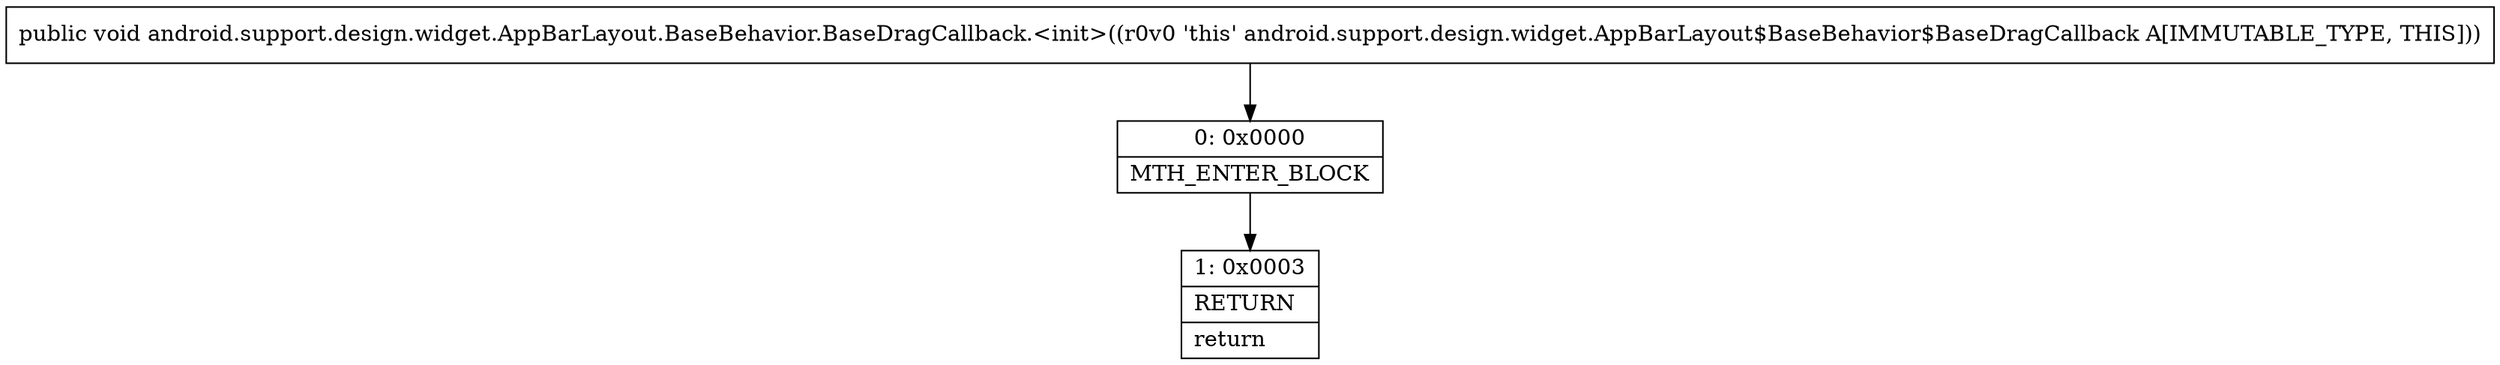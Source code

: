 digraph "CFG forandroid.support.design.widget.AppBarLayout.BaseBehavior.BaseDragCallback.\<init\>()V" {
Node_0 [shape=record,label="{0\:\ 0x0000|MTH_ENTER_BLOCK\l}"];
Node_1 [shape=record,label="{1\:\ 0x0003|RETURN\l|return\l}"];
MethodNode[shape=record,label="{public void android.support.design.widget.AppBarLayout.BaseBehavior.BaseDragCallback.\<init\>((r0v0 'this' android.support.design.widget.AppBarLayout$BaseBehavior$BaseDragCallback A[IMMUTABLE_TYPE, THIS])) }"];
MethodNode -> Node_0;
Node_0 -> Node_1;
}

